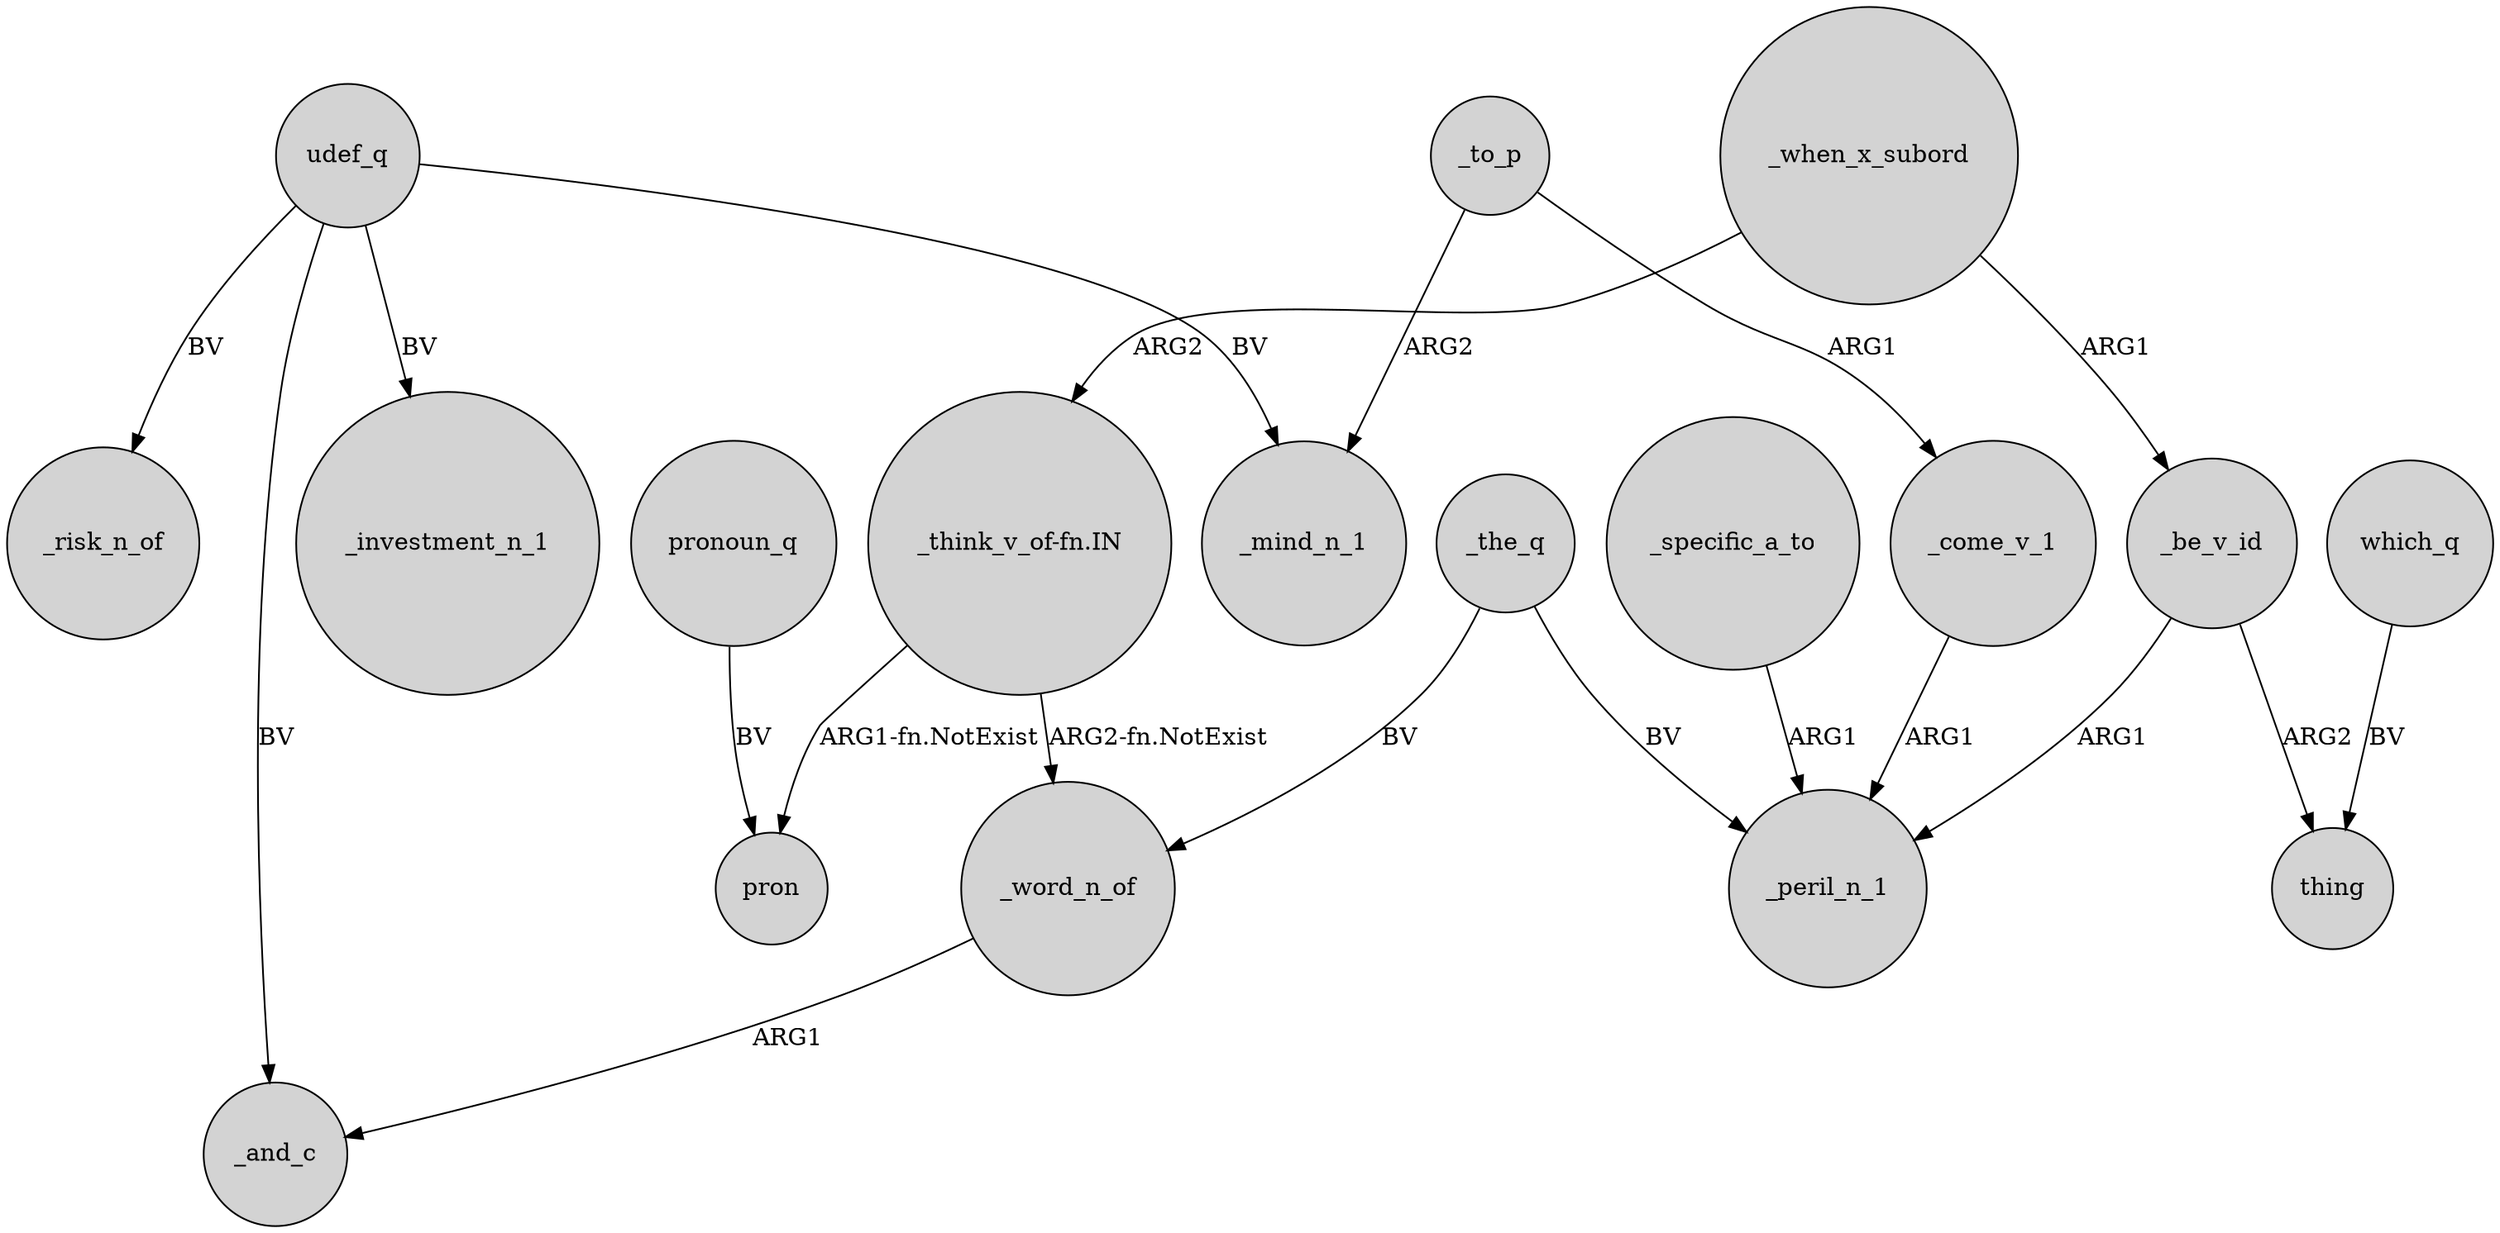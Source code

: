digraph {
	node [shape=circle style=filled]
	udef_q -> _risk_n_of [label=BV]
	_come_v_1 -> _peril_n_1 [label=ARG1]
	"_think_v_of-fn.IN" -> _word_n_of [label="ARG2-fn.NotExist"]
	_to_p -> _come_v_1 [label=ARG1]
	_be_v_id -> _peril_n_1 [label=ARG1]
	"_think_v_of-fn.IN" -> pron [label="ARG1-fn.NotExist"]
	pronoun_q -> pron [label=BV]
	_the_q -> _word_n_of [label=BV]
	_specific_a_to -> _peril_n_1 [label=ARG1]
	_when_x_subord -> "_think_v_of-fn.IN" [label=ARG2]
	_word_n_of -> _and_c [label=ARG1]
	_the_q -> _peril_n_1 [label=BV]
	udef_q -> _investment_n_1 [label=BV]
	_to_p -> _mind_n_1 [label=ARG2]
	udef_q -> _mind_n_1 [label=BV]
	_when_x_subord -> _be_v_id [label=ARG1]
	udef_q -> _and_c [label=BV]
	_be_v_id -> thing [label=ARG2]
	which_q -> thing [label=BV]
}
